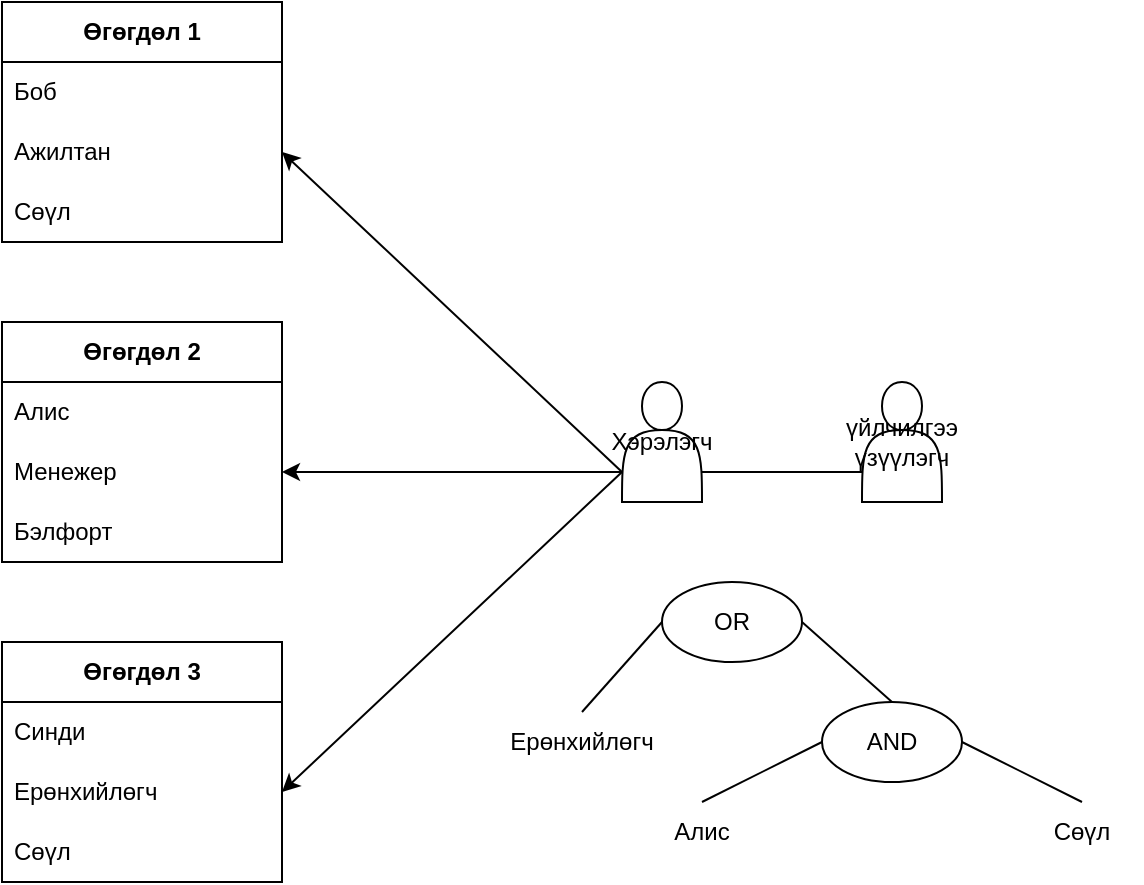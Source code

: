 <mxfile version="21.2.9" type="github">
  <diagram name="Page-1" id="wI1fdkJvy2t74JOKBYiG">
    <mxGraphModel dx="1433" dy="799" grid="1" gridSize="10" guides="1" tooltips="1" connect="1" arrows="1" fold="1" page="1" pageScale="1" pageWidth="850" pageHeight="1100" math="0" shadow="0">
      <root>
        <mxCell id="0" />
        <mxCell id="1" parent="0" />
        <mxCell id="Qyqt4qmGO3x9_SsaCPHr-1" value="Хэрэлэгч" style="shape=actor;whiteSpace=wrap;html=1;" vertex="1" parent="1">
          <mxGeometry x="450" y="270" width="40" height="60" as="geometry" />
        </mxCell>
        <mxCell id="Qyqt4qmGO3x9_SsaCPHr-2" value="үйлчилгээ үзүүлэгч" style="shape=actor;whiteSpace=wrap;html=1;" vertex="1" parent="1">
          <mxGeometry x="570" y="270" width="40" height="60" as="geometry" />
        </mxCell>
        <mxCell id="Qyqt4qmGO3x9_SsaCPHr-3" value="&lt;b&gt;Өгөгдөл 1&lt;/b&gt;" style="swimlane;fontStyle=0;childLayout=stackLayout;horizontal=1;startSize=30;horizontalStack=0;resizeParent=1;resizeParentMax=0;resizeLast=0;collapsible=1;marginBottom=0;whiteSpace=wrap;html=1;" vertex="1" parent="1">
          <mxGeometry x="140" y="80" width="140" height="120" as="geometry" />
        </mxCell>
        <mxCell id="Qyqt4qmGO3x9_SsaCPHr-4" value="Боб" style="text;strokeColor=none;fillColor=none;align=left;verticalAlign=middle;spacingLeft=4;spacingRight=4;overflow=hidden;points=[[0,0.5],[1,0.5]];portConstraint=eastwest;rotatable=0;whiteSpace=wrap;html=1;" vertex="1" parent="Qyqt4qmGO3x9_SsaCPHr-3">
          <mxGeometry y="30" width="140" height="30" as="geometry" />
        </mxCell>
        <mxCell id="Qyqt4qmGO3x9_SsaCPHr-5" value="Ажилтан" style="text;strokeColor=none;fillColor=none;align=left;verticalAlign=middle;spacingLeft=4;spacingRight=4;overflow=hidden;points=[[0,0.5],[1,0.5]];portConstraint=eastwest;rotatable=0;whiteSpace=wrap;html=1;" vertex="1" parent="Qyqt4qmGO3x9_SsaCPHr-3">
          <mxGeometry y="60" width="140" height="30" as="geometry" />
        </mxCell>
        <mxCell id="Qyqt4qmGO3x9_SsaCPHr-6" value="Сөүл" style="text;strokeColor=none;fillColor=none;align=left;verticalAlign=middle;spacingLeft=4;spacingRight=4;overflow=hidden;points=[[0,0.5],[1,0.5]];portConstraint=eastwest;rotatable=0;whiteSpace=wrap;html=1;" vertex="1" parent="Qyqt4qmGO3x9_SsaCPHr-3">
          <mxGeometry y="90" width="140" height="30" as="geometry" />
        </mxCell>
        <mxCell id="Qyqt4qmGO3x9_SsaCPHr-8" value="&lt;b&gt;Өгөгдөл 2&lt;/b&gt;" style="swimlane;fontStyle=0;childLayout=stackLayout;horizontal=1;startSize=30;horizontalStack=0;resizeParent=1;resizeParentMax=0;resizeLast=0;collapsible=1;marginBottom=0;whiteSpace=wrap;html=1;" vertex="1" parent="1">
          <mxGeometry x="140" y="240" width="140" height="120" as="geometry" />
        </mxCell>
        <mxCell id="Qyqt4qmGO3x9_SsaCPHr-9" value="Алис" style="text;strokeColor=none;fillColor=none;align=left;verticalAlign=middle;spacingLeft=4;spacingRight=4;overflow=hidden;points=[[0,0.5],[1,0.5]];portConstraint=eastwest;rotatable=0;whiteSpace=wrap;html=1;" vertex="1" parent="Qyqt4qmGO3x9_SsaCPHr-8">
          <mxGeometry y="30" width="140" height="30" as="geometry" />
        </mxCell>
        <mxCell id="Qyqt4qmGO3x9_SsaCPHr-10" value="Менежер" style="text;strokeColor=none;fillColor=none;align=left;verticalAlign=middle;spacingLeft=4;spacingRight=4;overflow=hidden;points=[[0,0.5],[1,0.5]];portConstraint=eastwest;rotatable=0;whiteSpace=wrap;html=1;" vertex="1" parent="Qyqt4qmGO3x9_SsaCPHr-8">
          <mxGeometry y="60" width="140" height="30" as="geometry" />
        </mxCell>
        <mxCell id="Qyqt4qmGO3x9_SsaCPHr-11" value="Бэлфорт" style="text;strokeColor=none;fillColor=none;align=left;verticalAlign=middle;spacingLeft=4;spacingRight=4;overflow=hidden;points=[[0,0.5],[1,0.5]];portConstraint=eastwest;rotatable=0;whiteSpace=wrap;html=1;" vertex="1" parent="Qyqt4qmGO3x9_SsaCPHr-8">
          <mxGeometry y="90" width="140" height="30" as="geometry" />
        </mxCell>
        <mxCell id="Qyqt4qmGO3x9_SsaCPHr-12" value="&lt;b&gt;Өгөгдөл 3&lt;br&gt;&lt;/b&gt;" style="swimlane;fontStyle=0;childLayout=stackLayout;horizontal=1;startSize=30;horizontalStack=0;resizeParent=1;resizeParentMax=0;resizeLast=0;collapsible=1;marginBottom=0;whiteSpace=wrap;html=1;" vertex="1" parent="1">
          <mxGeometry x="140" y="400" width="140" height="120" as="geometry" />
        </mxCell>
        <mxCell id="Qyqt4qmGO3x9_SsaCPHr-13" value="Синди" style="text;strokeColor=none;fillColor=none;align=left;verticalAlign=middle;spacingLeft=4;spacingRight=4;overflow=hidden;points=[[0,0.5],[1,0.5]];portConstraint=eastwest;rotatable=0;whiteSpace=wrap;html=1;" vertex="1" parent="Qyqt4qmGO3x9_SsaCPHr-12">
          <mxGeometry y="30" width="140" height="30" as="geometry" />
        </mxCell>
        <mxCell id="Qyqt4qmGO3x9_SsaCPHr-14" value="Ерөнхийлөгч" style="text;strokeColor=none;fillColor=none;align=left;verticalAlign=middle;spacingLeft=4;spacingRight=4;overflow=hidden;points=[[0,0.5],[1,0.5]];portConstraint=eastwest;rotatable=0;whiteSpace=wrap;html=1;" vertex="1" parent="Qyqt4qmGO3x9_SsaCPHr-12">
          <mxGeometry y="60" width="140" height="30" as="geometry" />
        </mxCell>
        <mxCell id="Qyqt4qmGO3x9_SsaCPHr-15" value="Сөүл" style="text;strokeColor=none;fillColor=none;align=left;verticalAlign=middle;spacingLeft=4;spacingRight=4;overflow=hidden;points=[[0,0.5],[1,0.5]];portConstraint=eastwest;rotatable=0;whiteSpace=wrap;html=1;" vertex="1" parent="Qyqt4qmGO3x9_SsaCPHr-12">
          <mxGeometry y="90" width="140" height="30" as="geometry" />
        </mxCell>
        <mxCell id="Qyqt4qmGO3x9_SsaCPHr-16" value="" style="endArrow=classic;html=1;rounded=0;entryX=1;entryY=0.5;entryDx=0;entryDy=0;exitX=0;exitY=0.75;exitDx=0;exitDy=0;" edge="1" parent="1" source="Qyqt4qmGO3x9_SsaCPHr-1" target="Qyqt4qmGO3x9_SsaCPHr-5">
          <mxGeometry width="50" height="50" relative="1" as="geometry">
            <mxPoint x="410" y="300" as="sourcePoint" />
            <mxPoint x="300" y="140" as="targetPoint" />
          </mxGeometry>
        </mxCell>
        <mxCell id="Qyqt4qmGO3x9_SsaCPHr-17" value="" style="endArrow=classic;html=1;rounded=0;entryX=1;entryY=0.5;entryDx=0;entryDy=0;exitX=0;exitY=0.75;exitDx=0;exitDy=0;" edge="1" parent="1" source="Qyqt4qmGO3x9_SsaCPHr-1" target="Qyqt4qmGO3x9_SsaCPHr-10">
          <mxGeometry width="50" height="50" relative="1" as="geometry">
            <mxPoint x="400" y="350" as="sourcePoint" />
            <mxPoint x="450" y="390" as="targetPoint" />
          </mxGeometry>
        </mxCell>
        <mxCell id="Qyqt4qmGO3x9_SsaCPHr-18" value="" style="endArrow=classic;html=1;rounded=0;entryX=1;entryY=0.5;entryDx=0;entryDy=0;exitX=0;exitY=0.75;exitDx=0;exitDy=0;" edge="1" parent="1" source="Qyqt4qmGO3x9_SsaCPHr-1" target="Qyqt4qmGO3x9_SsaCPHr-14">
          <mxGeometry width="50" height="50" relative="1" as="geometry">
            <mxPoint x="430" y="380" as="sourcePoint" />
            <mxPoint x="450" y="390" as="targetPoint" />
          </mxGeometry>
        </mxCell>
        <mxCell id="Qyqt4qmGO3x9_SsaCPHr-25" value="OR" style="ellipse;whiteSpace=wrap;html=1;" vertex="1" parent="1">
          <mxGeometry x="470" y="370" width="70" height="40" as="geometry" />
        </mxCell>
        <mxCell id="Qyqt4qmGO3x9_SsaCPHr-26" value="AND" style="ellipse;whiteSpace=wrap;html=1;" vertex="1" parent="1">
          <mxGeometry x="550" y="430" width="70" height="40" as="geometry" />
        </mxCell>
        <mxCell id="Qyqt4qmGO3x9_SsaCPHr-28" value="Ерөнхийлөгч" style="text;strokeColor=none;align=center;fillColor=none;html=1;verticalAlign=middle;whiteSpace=wrap;rounded=0;" vertex="1" parent="1">
          <mxGeometry x="400" y="435" width="60" height="30" as="geometry" />
        </mxCell>
        <mxCell id="Qyqt4qmGO3x9_SsaCPHr-29" value="" style="endArrow=none;html=1;rounded=0;entryX=0;entryY=0.5;entryDx=0;entryDy=0;exitX=0.5;exitY=0;exitDx=0;exitDy=0;" edge="1" parent="1" source="Qyqt4qmGO3x9_SsaCPHr-28" target="Qyqt4qmGO3x9_SsaCPHr-25">
          <mxGeometry width="50" height="50" relative="1" as="geometry">
            <mxPoint x="400" y="440" as="sourcePoint" />
            <mxPoint x="450" y="390" as="targetPoint" />
          </mxGeometry>
        </mxCell>
        <mxCell id="Qyqt4qmGO3x9_SsaCPHr-30" value="Алис" style="text;strokeColor=none;align=center;fillColor=none;html=1;verticalAlign=middle;whiteSpace=wrap;rounded=0;" vertex="1" parent="1">
          <mxGeometry x="460" y="480" width="60" height="30" as="geometry" />
        </mxCell>
        <mxCell id="Qyqt4qmGO3x9_SsaCPHr-31" value="Сөүл" style="text;strokeColor=none;align=center;fillColor=none;html=1;verticalAlign=middle;whiteSpace=wrap;rounded=0;" vertex="1" parent="1">
          <mxGeometry x="650" y="480" width="60" height="30" as="geometry" />
        </mxCell>
        <mxCell id="Qyqt4qmGO3x9_SsaCPHr-32" value="" style="endArrow=none;html=1;rounded=0;entryX=0;entryY=0.5;entryDx=0;entryDy=0;exitX=0.5;exitY=0;exitDx=0;exitDy=0;" edge="1" parent="1" source="Qyqt4qmGO3x9_SsaCPHr-30" target="Qyqt4qmGO3x9_SsaCPHr-26">
          <mxGeometry width="50" height="50" relative="1" as="geometry">
            <mxPoint x="400" y="440" as="sourcePoint" />
            <mxPoint x="450" y="390" as="targetPoint" />
          </mxGeometry>
        </mxCell>
        <mxCell id="Qyqt4qmGO3x9_SsaCPHr-33" value="" style="endArrow=none;html=1;rounded=0;entryX=1;entryY=0.5;entryDx=0;entryDy=0;exitX=0.5;exitY=0;exitDx=0;exitDy=0;" edge="1" parent="1" source="Qyqt4qmGO3x9_SsaCPHr-31" target="Qyqt4qmGO3x9_SsaCPHr-26">
          <mxGeometry width="50" height="50" relative="1" as="geometry">
            <mxPoint x="400" y="440" as="sourcePoint" />
            <mxPoint x="450" y="390" as="targetPoint" />
          </mxGeometry>
        </mxCell>
        <mxCell id="Qyqt4qmGO3x9_SsaCPHr-34" value="" style="endArrow=none;html=1;rounded=0;entryX=0;entryY=0.75;entryDx=0;entryDy=0;exitX=1;exitY=0.75;exitDx=0;exitDy=0;" edge="1" parent="1" source="Qyqt4qmGO3x9_SsaCPHr-1" target="Qyqt4qmGO3x9_SsaCPHr-2">
          <mxGeometry width="50" height="50" relative="1" as="geometry">
            <mxPoint x="400" y="440" as="sourcePoint" />
            <mxPoint x="450" y="390" as="targetPoint" />
          </mxGeometry>
        </mxCell>
        <mxCell id="Qyqt4qmGO3x9_SsaCPHr-35" value="" style="endArrow=none;html=1;rounded=0;entryX=1;entryY=0.5;entryDx=0;entryDy=0;exitX=0.5;exitY=0;exitDx=0;exitDy=0;" edge="1" parent="1" source="Qyqt4qmGO3x9_SsaCPHr-26" target="Qyqt4qmGO3x9_SsaCPHr-25">
          <mxGeometry width="50" height="50" relative="1" as="geometry">
            <mxPoint x="400" y="440" as="sourcePoint" />
            <mxPoint x="450" y="390" as="targetPoint" />
          </mxGeometry>
        </mxCell>
      </root>
    </mxGraphModel>
  </diagram>
</mxfile>
